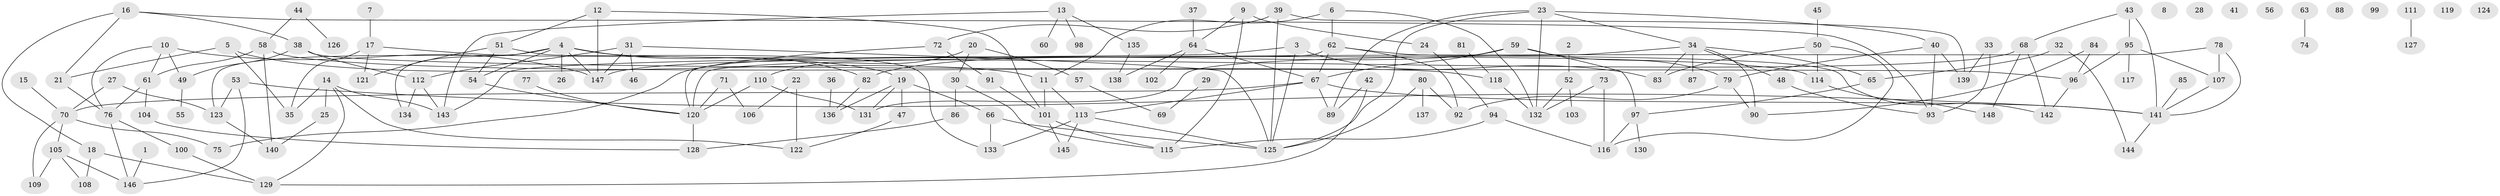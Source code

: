// Generated by graph-tools (version 1.1) at 2025/33/03/09/25 02:33:39]
// undirected, 148 vertices, 205 edges
graph export_dot {
graph [start="1"]
  node [color=gray90,style=filled];
  1;
  2;
  3;
  4;
  5;
  6;
  7;
  8;
  9;
  10;
  11;
  12;
  13;
  14;
  15;
  16;
  17;
  18;
  19;
  20;
  21;
  22;
  23;
  24;
  25;
  26;
  27;
  28;
  29;
  30;
  31;
  32;
  33;
  34;
  35;
  36;
  37;
  38;
  39;
  40;
  41;
  42;
  43;
  44;
  45;
  46;
  47;
  48;
  49;
  50;
  51;
  52;
  53;
  54;
  55;
  56;
  57;
  58;
  59;
  60;
  61;
  62;
  63;
  64;
  65;
  66;
  67;
  68;
  69;
  70;
  71;
  72;
  73;
  74;
  75;
  76;
  77;
  78;
  79;
  80;
  81;
  82;
  83;
  84;
  85;
  86;
  87;
  88;
  89;
  90;
  91;
  92;
  93;
  94;
  95;
  96;
  97;
  98;
  99;
  100;
  101;
  102;
  103;
  104;
  105;
  106;
  107;
  108;
  109;
  110;
  111;
  112;
  113;
  114;
  115;
  116;
  117;
  118;
  119;
  120;
  121;
  122;
  123;
  124;
  125;
  126;
  127;
  128;
  129;
  130;
  131;
  132;
  133;
  134;
  135;
  136;
  137;
  138;
  139;
  140;
  141;
  142;
  143;
  144;
  145;
  146;
  147;
  148;
  1 -- 146;
  2 -- 52;
  3 -- 83;
  3 -- 125;
  3 -- 143;
  4 -- 26;
  4 -- 54;
  4 -- 82;
  4 -- 114;
  4 -- 123;
  4 -- 134;
  4 -- 147;
  5 -- 11;
  5 -- 21;
  5 -- 35;
  6 -- 11;
  6 -- 62;
  6 -- 132;
  7 -- 17;
  9 -- 24;
  9 -- 64;
  9 -- 115;
  10 -- 49;
  10 -- 61;
  10 -- 76;
  10 -- 147;
  11 -- 101;
  11 -- 113;
  12 -- 51;
  12 -- 101;
  12 -- 147;
  13 -- 60;
  13 -- 98;
  13 -- 135;
  13 -- 143;
  14 -- 25;
  14 -- 35;
  14 -- 122;
  14 -- 129;
  14 -- 143;
  15 -- 70;
  16 -- 18;
  16 -- 21;
  16 -- 38;
  16 -- 93;
  17 -- 19;
  17 -- 35;
  17 -- 121;
  18 -- 108;
  18 -- 129;
  19 -- 47;
  19 -- 66;
  19 -- 131;
  19 -- 136;
  20 -- 30;
  20 -- 57;
  20 -- 110;
  21 -- 76;
  22 -- 106;
  22 -- 122;
  23 -- 34;
  23 -- 40;
  23 -- 89;
  23 -- 125;
  23 -- 132;
  24 -- 94;
  25 -- 140;
  27 -- 70;
  27 -- 123;
  29 -- 69;
  30 -- 86;
  30 -- 115;
  31 -- 46;
  31 -- 112;
  31 -- 125;
  31 -- 147;
  32 -- 65;
  32 -- 144;
  33 -- 93;
  33 -- 139;
  34 -- 48;
  34 -- 65;
  34 -- 83;
  34 -- 87;
  34 -- 90;
  34 -- 131;
  36 -- 136;
  37 -- 64;
  38 -- 49;
  38 -- 96;
  38 -- 112;
  39 -- 72;
  39 -- 125;
  39 -- 139;
  40 -- 79;
  40 -- 93;
  40 -- 139;
  42 -- 89;
  42 -- 129;
  43 -- 68;
  43 -- 95;
  43 -- 141;
  44 -- 58;
  44 -- 126;
  45 -- 50;
  47 -- 122;
  48 -- 93;
  49 -- 55;
  50 -- 83;
  50 -- 114;
  50 -- 116;
  51 -- 54;
  51 -- 121;
  51 -- 133;
  52 -- 103;
  52 -- 132;
  53 -- 123;
  53 -- 141;
  53 -- 146;
  54 -- 120;
  57 -- 69;
  58 -- 61;
  58 -- 118;
  58 -- 140;
  59 -- 67;
  59 -- 79;
  59 -- 82;
  59 -- 97;
  61 -- 76;
  61 -- 104;
  62 -- 67;
  62 -- 92;
  62 -- 120;
  62 -- 142;
  63 -- 74;
  64 -- 67;
  64 -- 102;
  64 -- 138;
  65 -- 97;
  66 -- 125;
  66 -- 133;
  67 -- 70;
  67 -- 89;
  67 -- 113;
  67 -- 141;
  68 -- 142;
  68 -- 147;
  68 -- 148;
  70 -- 75;
  70 -- 105;
  70 -- 109;
  71 -- 106;
  71 -- 120;
  72 -- 75;
  72 -- 91;
  73 -- 116;
  73 -- 132;
  76 -- 100;
  76 -- 146;
  77 -- 120;
  78 -- 107;
  78 -- 120;
  78 -- 141;
  79 -- 90;
  79 -- 92;
  80 -- 92;
  80 -- 125;
  80 -- 137;
  81 -- 118;
  82 -- 136;
  84 -- 90;
  84 -- 96;
  85 -- 141;
  86 -- 128;
  91 -- 101;
  94 -- 115;
  94 -- 116;
  95 -- 96;
  95 -- 107;
  95 -- 117;
  96 -- 142;
  97 -- 116;
  97 -- 130;
  100 -- 129;
  101 -- 115;
  101 -- 145;
  104 -- 128;
  105 -- 108;
  105 -- 109;
  105 -- 146;
  107 -- 141;
  110 -- 120;
  110 -- 131;
  111 -- 127;
  112 -- 134;
  112 -- 143;
  113 -- 125;
  113 -- 133;
  113 -- 145;
  114 -- 148;
  118 -- 132;
  120 -- 128;
  123 -- 140;
  135 -- 138;
  141 -- 144;
}
